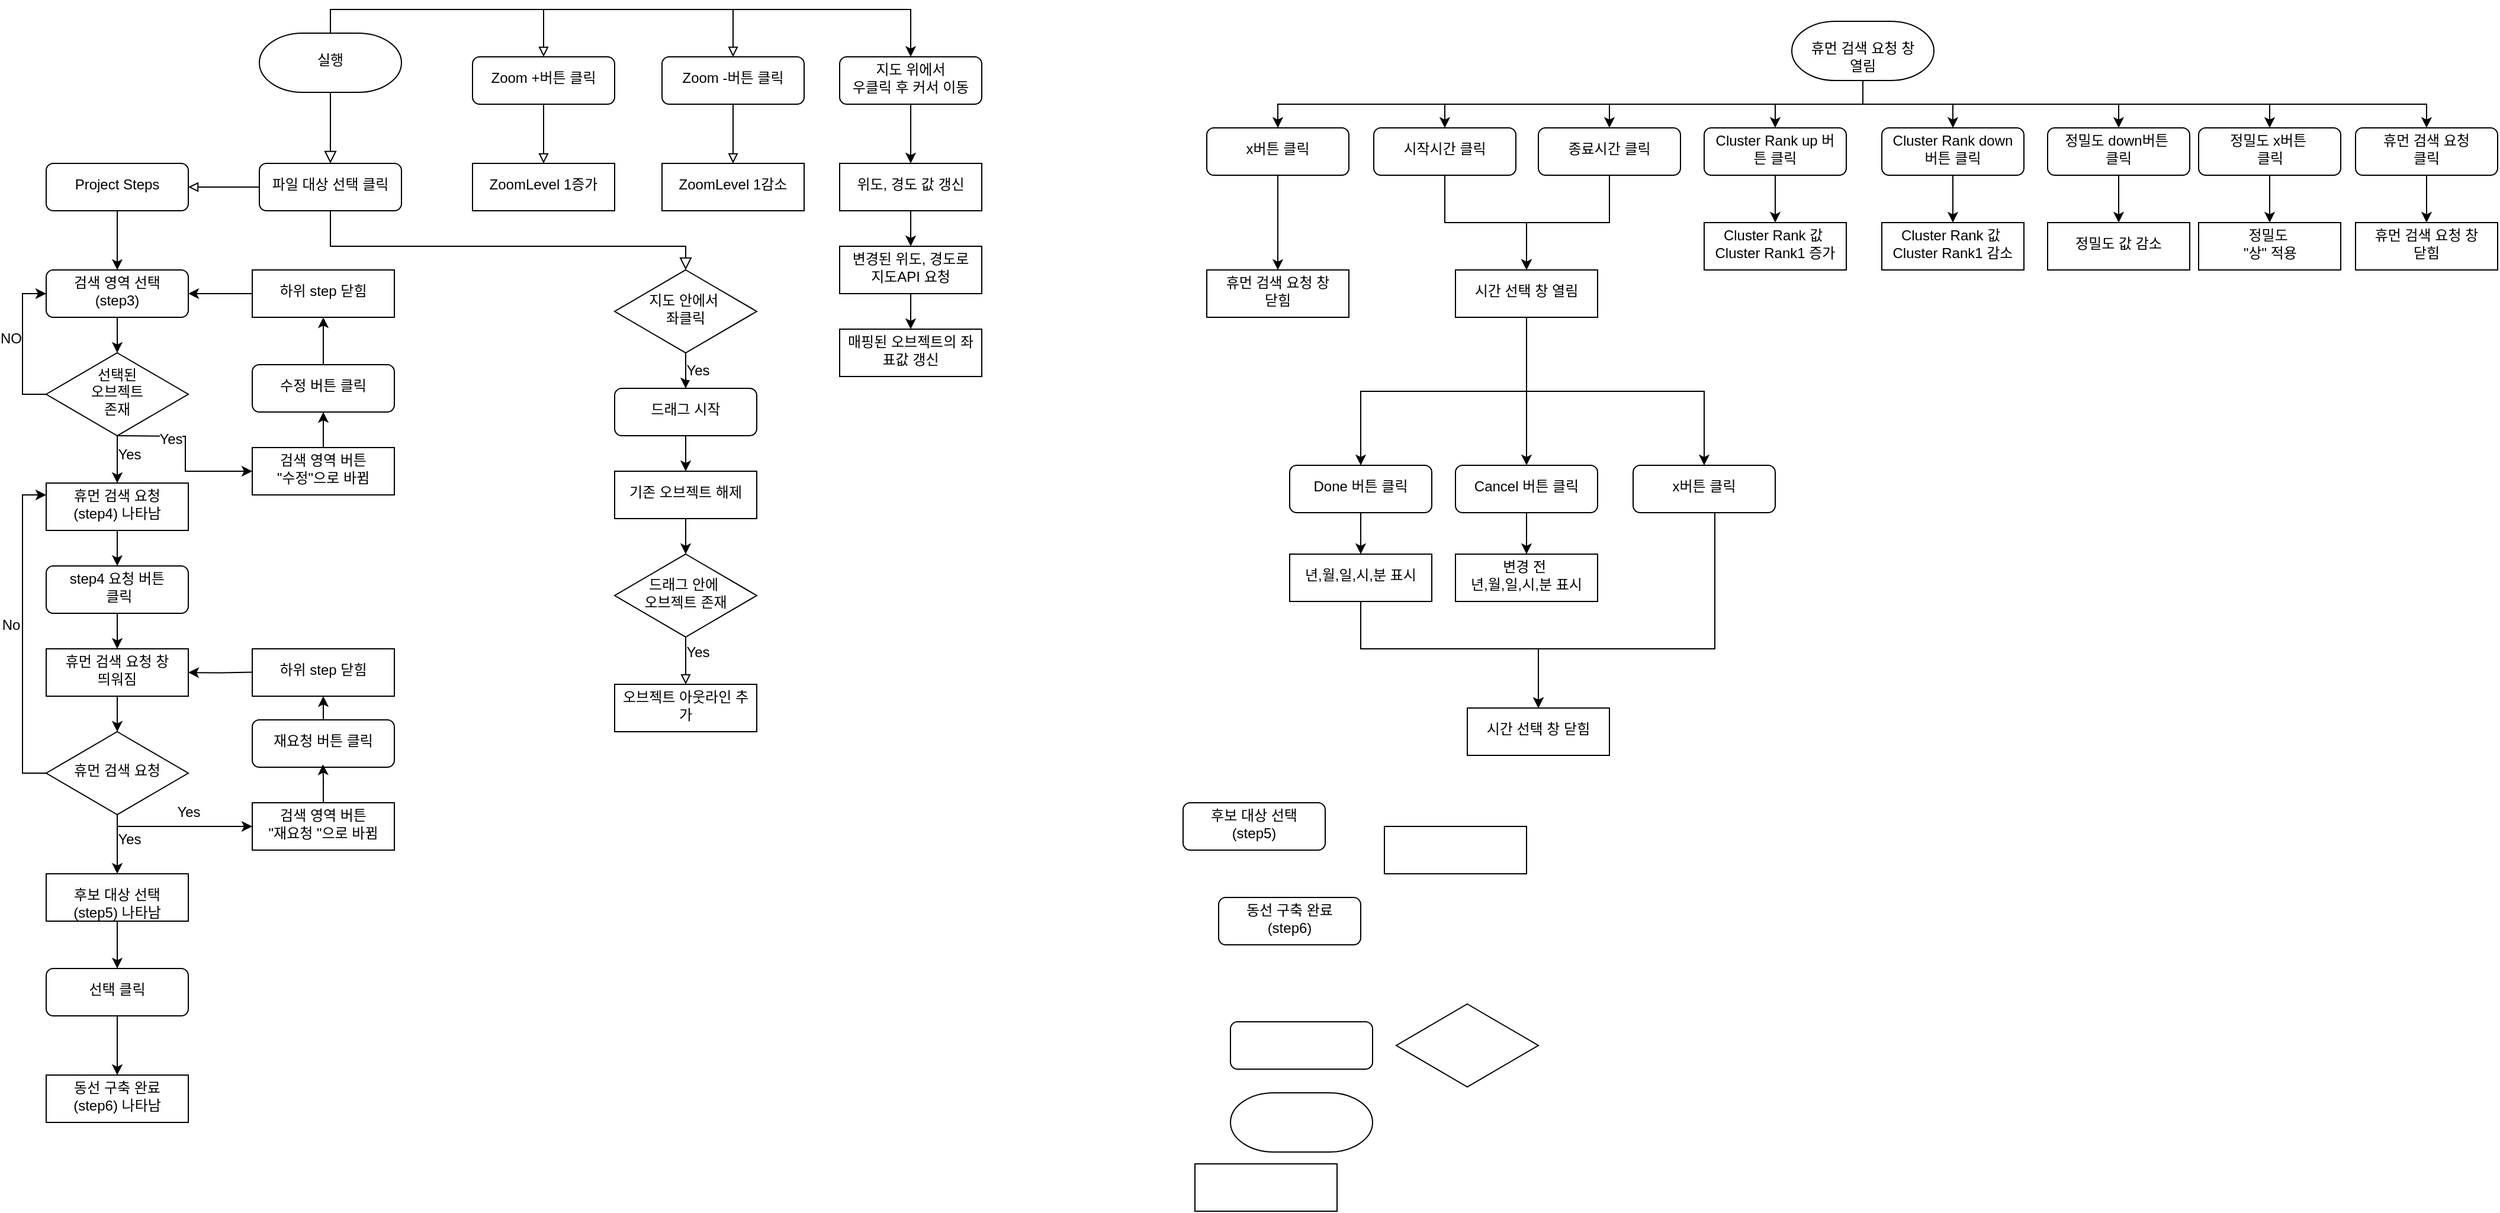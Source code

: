 <mxfile version="24.7.7">
  <diagram id="C5RBs43oDa-KdzZeNtuy" name="Page-1">
    <mxGraphModel dx="1566" dy="866" grid="1" gridSize="10" guides="1" tooltips="1" connect="1" arrows="1" fold="1" page="1" pageScale="1" pageWidth="827" pageHeight="1169" math="0" shadow="0">
      <root>
        <mxCell id="WIyWlLk6GJQsqaUBKTNV-0" />
        <mxCell id="WIyWlLk6GJQsqaUBKTNV-1" parent="WIyWlLk6GJQsqaUBKTNV-0" />
        <mxCell id="WIyWlLk6GJQsqaUBKTNV-2" value="" style="rounded=0;html=1;jettySize=auto;orthogonalLoop=1;fontSize=11;endArrow=block;endFill=0;endSize=8;strokeWidth=1;shadow=0;labelBackgroundColor=none;edgeStyle=orthogonalEdgeStyle;entryX=0.5;entryY=0;entryDx=0;entryDy=0;exitX=0.5;exitY=1;exitDx=0;exitDy=0;exitPerimeter=0;" parent="WIyWlLk6GJQsqaUBKTNV-1" source="2YxlZd93tx3mGEonH2gu-40" target="2YxlZd93tx3mGEonH2gu-3" edge="1">
          <mxGeometry relative="1" as="geometry">
            <mxPoint x="420" y="140" as="sourcePoint" />
            <mxPoint x="420" y="190" as="targetPoint" />
          </mxGeometry>
        </mxCell>
        <mxCell id="2YxlZd93tx3mGEonH2gu-38" style="edgeStyle=orthogonalEdgeStyle;rounded=0;orthogonalLoop=1;jettySize=auto;html=1;entryX=0.5;entryY=0;entryDx=0;entryDy=0;fontFamily=Helvetica;fontSize=12;fontColor=default;exitX=0.5;exitY=0;exitDx=0;exitDy=0;endArrow=block;endFill=0;exitPerimeter=0;" edge="1" parent="WIyWlLk6GJQsqaUBKTNV-1" source="2YxlZd93tx3mGEonH2gu-40" target="2YxlZd93tx3mGEonH2gu-22">
          <mxGeometry relative="1" as="geometry">
            <mxPoint x="420" y="100" as="sourcePoint" />
          </mxGeometry>
        </mxCell>
        <mxCell id="2YxlZd93tx3mGEonH2gu-39" style="edgeStyle=orthogonalEdgeStyle;rounded=0;orthogonalLoop=1;jettySize=auto;html=1;entryX=0.5;entryY=0;entryDx=0;entryDy=0;fontFamily=Helvetica;fontSize=12;fontColor=default;exitX=0.5;exitY=0;exitDx=0;exitDy=0;endArrow=block;endFill=0;exitPerimeter=0;" edge="1" parent="WIyWlLk6GJQsqaUBKTNV-1" source="2YxlZd93tx3mGEonH2gu-40" target="2YxlZd93tx3mGEonH2gu-31">
          <mxGeometry relative="1" as="geometry">
            <mxPoint x="420" y="100" as="sourcePoint" />
          </mxGeometry>
        </mxCell>
        <mxCell id="WIyWlLk6GJQsqaUBKTNV-4" value="" style="rounded=0;html=1;jettySize=auto;orthogonalLoop=1;fontSize=11;endArrow=block;endFill=0;endSize=8;strokeWidth=1;shadow=0;labelBackgroundColor=none;edgeStyle=orthogonalEdgeStyle;exitX=0.5;exitY=1;exitDx=0;exitDy=0;entryX=0.5;entryY=0;entryDx=0;entryDy=0;" parent="WIyWlLk6GJQsqaUBKTNV-1" source="2YxlZd93tx3mGEonH2gu-3" target="2YxlZd93tx3mGEonH2gu-167" edge="1">
          <mxGeometry y="20" relative="1" as="geometry">
            <mxPoint as="offset" />
            <mxPoint x="420" y="270" as="sourcePoint" />
            <mxPoint x="420" y="320" as="targetPoint" />
            <Array as="points">
              <mxPoint x="420" y="280" />
              <mxPoint x="720" y="280" />
              <mxPoint x="720" y="285" />
            </Array>
          </mxGeometry>
        </mxCell>
        <mxCell id="2YxlZd93tx3mGEonH2gu-2" value="" style="edgeStyle=orthogonalEdgeStyle;rounded=0;orthogonalLoop=1;jettySize=auto;endArrow=block;endFill=0;html=1;fontStyle=0;labelBackgroundColor=none;exitX=0;exitY=0.5;exitDx=0;exitDy=0;entryX=1;entryY=0.5;entryDx=0;entryDy=0;" edge="1" parent="WIyWlLk6GJQsqaUBKTNV-1" source="2YxlZd93tx3mGEonH2gu-3" target="2YxlZd93tx3mGEonH2gu-5">
          <mxGeometry x="-0.01" y="9" relative="1" as="geometry">
            <mxPoint x="300" y="229.85" as="targetPoint" />
            <mxPoint x="350" y="229.85" as="sourcePoint" />
            <mxPoint as="offset" />
          </mxGeometry>
        </mxCell>
        <mxCell id="2YxlZd93tx3mGEonH2gu-3" value="파일 대상 선택 클릭" style="rounded=1;whiteSpace=wrap;html=1;shadow=0;strokeColor=default;strokeWidth=1;align=center;verticalAlign=middle;spacingTop=-4;spacing=6;fontFamily=Helvetica;fontSize=12;fontColor=default;fillColor=default;" vertex="1" parent="WIyWlLk6GJQsqaUBKTNV-1">
          <mxGeometry x="360" y="210" width="120" height="40" as="geometry" />
        </mxCell>
        <mxCell id="2YxlZd93tx3mGEonH2gu-89" style="edgeStyle=orthogonalEdgeStyle;rounded=0;orthogonalLoop=1;jettySize=auto;html=1;entryX=0.5;entryY=0;entryDx=0;entryDy=0;fontFamily=Helvetica;fontSize=12;fontColor=default;" edge="1" parent="WIyWlLk6GJQsqaUBKTNV-1" source="2YxlZd93tx3mGEonH2gu-5" target="2YxlZd93tx3mGEonH2gu-11">
          <mxGeometry relative="1" as="geometry" />
        </mxCell>
        <mxCell id="2YxlZd93tx3mGEonH2gu-5" value="Project Steps" style="rounded=1;whiteSpace=wrap;html=1;shadow=0;strokeColor=default;strokeWidth=1;align=center;verticalAlign=middle;spacingTop=-4;spacing=6;fontFamily=Helvetica;fontSize=12;fontColor=default;fillColor=default;" vertex="1" parent="WIyWlLk6GJQsqaUBKTNV-1">
          <mxGeometry x="180" y="210" width="120" height="40" as="geometry" />
        </mxCell>
        <mxCell id="2YxlZd93tx3mGEonH2gu-8" style="edgeStyle=orthogonalEdgeStyle;rounded=0;orthogonalLoop=1;jettySize=auto;html=1;fontFamily=Helvetica;fontSize=12;fontColor=default;endArrow=block;endFill=0;labelBackgroundColor=none;entryX=0.5;entryY=0;entryDx=0;entryDy=0;" edge="1" parent="WIyWlLk6GJQsqaUBKTNV-1" source="2YxlZd93tx3mGEonH2gu-7" target="2YxlZd93tx3mGEonH2gu-90">
          <mxGeometry relative="1" as="geometry">
            <mxPoint x="600.0" y="450" as="targetPoint" />
          </mxGeometry>
        </mxCell>
        <mxCell id="2YxlZd93tx3mGEonH2gu-9" value="Yes" style="edgeLabel;html=1;align=center;verticalAlign=middle;resizable=0;points=[];shadow=0;strokeColor=default;strokeWidth=1;spacingTop=-4;spacing=6;fontFamily=Helvetica;fontSize=12;fontColor=default;fillColor=default;" vertex="1" connectable="0" parent="2YxlZd93tx3mGEonH2gu-8">
          <mxGeometry x="-0.246" y="-2" relative="1" as="geometry">
            <mxPoint x="12" as="offset" />
          </mxGeometry>
        </mxCell>
        <mxCell id="2YxlZd93tx3mGEonH2gu-7" value="드래그 안에&amp;nbsp;&lt;div&gt;오브젝트 존재&lt;/div&gt;" style="rhombus;whiteSpace=wrap;html=1;shadow=0;strokeColor=default;strokeWidth=1;align=center;verticalAlign=middle;spacingTop=-4;spacing=6;fontFamily=Helvetica;fontSize=12;fontColor=default;fillColor=default;" vertex="1" parent="WIyWlLk6GJQsqaUBKTNV-1">
          <mxGeometry x="660" y="540" width="120" height="70" as="geometry" />
        </mxCell>
        <mxCell id="2YxlZd93tx3mGEonH2gu-85" style="edgeStyle=orthogonalEdgeStyle;rounded=0;orthogonalLoop=1;jettySize=auto;html=1;entryX=0.5;entryY=0;entryDx=0;entryDy=0;fontFamily=Helvetica;fontSize=12;fontColor=default;" edge="1" parent="WIyWlLk6GJQsqaUBKTNV-1" source="2YxlZd93tx3mGEonH2gu-11" target="2YxlZd93tx3mGEonH2gu-83">
          <mxGeometry relative="1" as="geometry" />
        </mxCell>
        <mxCell id="2YxlZd93tx3mGEonH2gu-11" value="검색 영역 선택(step3)" style="rounded=1;whiteSpace=wrap;html=1;shadow=0;strokeColor=default;strokeWidth=1;align=center;verticalAlign=middle;spacingTop=-4;spacing=6;fontFamily=Helvetica;fontSize=12;fontColor=default;fillColor=default;" vertex="1" parent="WIyWlLk6GJQsqaUBKTNV-1">
          <mxGeometry x="180" y="300" width="120" height="40" as="geometry" />
        </mxCell>
        <mxCell id="2YxlZd93tx3mGEonH2gu-122" style="edgeStyle=orthogonalEdgeStyle;rounded=0;orthogonalLoop=1;jettySize=auto;html=1;fontFamily=Helvetica;fontSize=12;fontColor=default;" edge="1" parent="WIyWlLk6GJQsqaUBKTNV-1" source="2YxlZd93tx3mGEonH2gu-13" target="2YxlZd93tx3mGEonH2gu-121">
          <mxGeometry relative="1" as="geometry" />
        </mxCell>
        <mxCell id="2YxlZd93tx3mGEonH2gu-13" value="step4 요청 버튼&lt;div&gt;&amp;nbsp;클릭&lt;/div&gt;" style="rounded=1;whiteSpace=wrap;html=1;shadow=0;strokeColor=default;strokeWidth=1;align=center;verticalAlign=middle;spacingTop=-4;spacing=6;fontFamily=Helvetica;fontSize=12;fontColor=default;fillColor=default;" vertex="1" parent="WIyWlLk6GJQsqaUBKTNV-1">
          <mxGeometry x="180" y="550" width="120" height="40" as="geometry" />
        </mxCell>
        <mxCell id="2YxlZd93tx3mGEonH2gu-14" value="후보 대상 선택&lt;br&gt;(step5)" style="rounded=1;whiteSpace=wrap;html=1;shadow=0;strokeColor=default;strokeWidth=1;align=center;verticalAlign=middle;spacingTop=-4;spacing=6;fontFamily=Helvetica;fontSize=12;fontColor=default;fillColor=default;" vertex="1" parent="WIyWlLk6GJQsqaUBKTNV-1">
          <mxGeometry x="1140" y="750" width="120" height="40" as="geometry" />
        </mxCell>
        <mxCell id="2YxlZd93tx3mGEonH2gu-15" value="동선 구축 완료&lt;div&gt;(step6)&lt;/div&gt;" style="rounded=1;whiteSpace=wrap;html=1;shadow=0;strokeColor=default;strokeWidth=1;align=center;verticalAlign=middle;spacingTop=-4;spacing=6;fontFamily=Helvetica;fontSize=12;fontColor=default;fillColor=default;" vertex="1" parent="WIyWlLk6GJQsqaUBKTNV-1">
          <mxGeometry x="1170" y="830" width="120" height="40" as="geometry" />
        </mxCell>
        <mxCell id="2YxlZd93tx3mGEonH2gu-17" value="" style="rounded=1;whiteSpace=wrap;html=1;shadow=0;strokeColor=default;strokeWidth=1;align=center;verticalAlign=middle;spacingTop=-4;spacing=6;fontFamily=Helvetica;fontSize=12;fontColor=default;fillColor=default;" vertex="1" parent="WIyWlLk6GJQsqaUBKTNV-1">
          <mxGeometry x="1180" y="935" width="120" height="40" as="geometry" />
        </mxCell>
        <mxCell id="2YxlZd93tx3mGEonH2gu-18" value="" style="rhombus;whiteSpace=wrap;html=1;shadow=0;strokeColor=default;strokeWidth=1;align=center;verticalAlign=middle;spacingTop=-4;spacing=6;fontFamily=Helvetica;fontSize=12;fontColor=default;fillColor=default;" vertex="1" parent="WIyWlLk6GJQsqaUBKTNV-1">
          <mxGeometry x="1320" y="920" width="120" height="70" as="geometry" />
        </mxCell>
        <mxCell id="2YxlZd93tx3mGEonH2gu-33" style="edgeStyle=orthogonalEdgeStyle;rounded=0;orthogonalLoop=1;jettySize=auto;html=1;fontFamily=Helvetica;fontSize=12;fontColor=default;labelBackgroundColor=none;endArrow=block;endFill=0;" edge="1" parent="WIyWlLk6GJQsqaUBKTNV-1" source="2YxlZd93tx3mGEonH2gu-22" target="2YxlZd93tx3mGEonH2gu-30">
          <mxGeometry relative="1" as="geometry" />
        </mxCell>
        <mxCell id="2YxlZd93tx3mGEonH2gu-22" value="Zoom +버튼 클릭" style="rounded=1;whiteSpace=wrap;html=1;shadow=0;strokeColor=default;strokeWidth=1;align=center;verticalAlign=middle;spacingTop=-4;spacing=6;fontFamily=Helvetica;fontSize=12;fontColor=default;fillColor=default;" vertex="1" parent="WIyWlLk6GJQsqaUBKTNV-1">
          <mxGeometry x="540" y="120" width="120" height="40" as="geometry" />
        </mxCell>
        <mxCell id="2YxlZd93tx3mGEonH2gu-30" value="ZoomLevel 1증가" style="rounded=0;whiteSpace=wrap;html=1;shadow=0;strokeColor=default;strokeWidth=1;align=center;verticalAlign=middle;spacingTop=-4;spacing=6;fontFamily=Helvetica;fontSize=12;fontColor=default;fillColor=default;" vertex="1" parent="WIyWlLk6GJQsqaUBKTNV-1">
          <mxGeometry x="540" y="210" width="120" height="40" as="geometry" />
        </mxCell>
        <mxCell id="2YxlZd93tx3mGEonH2gu-34" style="edgeStyle=orthogonalEdgeStyle;rounded=0;orthogonalLoop=1;jettySize=auto;html=1;entryX=0.5;entryY=0;entryDx=0;entryDy=0;fontFamily=Helvetica;fontSize=12;fontColor=default;labelBackgroundColor=none;endArrow=block;endFill=0;" edge="1" parent="WIyWlLk6GJQsqaUBKTNV-1" source="2YxlZd93tx3mGEonH2gu-31" target="2YxlZd93tx3mGEonH2gu-32">
          <mxGeometry relative="1" as="geometry" />
        </mxCell>
        <mxCell id="2YxlZd93tx3mGEonH2gu-31" value="Zoom -버튼 클릭" style="rounded=1;whiteSpace=wrap;html=1;shadow=0;strokeColor=default;strokeWidth=1;align=center;verticalAlign=middle;spacingTop=-4;spacing=6;fontFamily=Helvetica;fontSize=12;fontColor=default;fillColor=default;" vertex="1" parent="WIyWlLk6GJQsqaUBKTNV-1">
          <mxGeometry x="700" y="120" width="120" height="40" as="geometry" />
        </mxCell>
        <mxCell id="2YxlZd93tx3mGEonH2gu-32" value="ZoomLevel 1감소" style="rounded=0;whiteSpace=wrap;html=1;shadow=0;strokeColor=default;strokeWidth=1;align=center;verticalAlign=middle;spacingTop=-4;spacing=6;fontFamily=Helvetica;fontSize=12;fontColor=default;fillColor=default;" vertex="1" parent="WIyWlLk6GJQsqaUBKTNV-1">
          <mxGeometry x="700" y="210" width="120" height="40" as="geometry" />
        </mxCell>
        <mxCell id="2YxlZd93tx3mGEonH2gu-166" style="edgeStyle=orthogonalEdgeStyle;rounded=0;orthogonalLoop=1;jettySize=auto;html=1;entryX=0.5;entryY=0;entryDx=0;entryDy=0;fontFamily=Helvetica;fontSize=12;fontColor=default;exitX=0.5;exitY=0;exitDx=0;exitDy=0;exitPerimeter=0;" edge="1" parent="WIyWlLk6GJQsqaUBKTNV-1" source="2YxlZd93tx3mGEonH2gu-40" target="2YxlZd93tx3mGEonH2gu-158">
          <mxGeometry relative="1" as="geometry">
            <mxPoint x="420" y="100" as="sourcePoint" />
          </mxGeometry>
        </mxCell>
        <mxCell id="2YxlZd93tx3mGEonH2gu-40" value="실행" style="strokeWidth=1;html=1;shape=mxgraph.flowchart.terminator;whiteSpace=wrap;shadow=0;strokeColor=default;align=center;verticalAlign=middle;spacingTop=-4;spacing=6;fontFamily=Helvetica;fontSize=12;fontColor=default;fillColor=default;" vertex="1" parent="WIyWlLk6GJQsqaUBKTNV-1">
          <mxGeometry x="360" y="100" width="120" height="50" as="geometry" />
        </mxCell>
        <mxCell id="2YxlZd93tx3mGEonH2gu-42" value="" style="strokeWidth=1;html=1;shape=mxgraph.flowchart.terminator;whiteSpace=wrap;shadow=0;strokeColor=default;align=center;verticalAlign=middle;spacingTop=-4;spacing=6;fontFamily=Helvetica;fontSize=12;fontColor=default;fillColor=default;" vertex="1" parent="WIyWlLk6GJQsqaUBKTNV-1">
          <mxGeometry x="1180" y="995" width="120" height="50" as="geometry" />
        </mxCell>
        <mxCell id="2YxlZd93tx3mGEonH2gu-49" style="edgeStyle=orthogonalEdgeStyle;rounded=0;orthogonalLoop=1;jettySize=auto;html=1;fontFamily=Helvetica;fontSize=12;fontColor=default;exitX=0.5;exitY=1;exitDx=0;exitDy=0;exitPerimeter=0;" edge="1" parent="WIyWlLk6GJQsqaUBKTNV-1" source="2YxlZd93tx3mGEonH2gu-43" target="2YxlZd93tx3mGEonH2gu-46">
          <mxGeometry relative="1" as="geometry" />
        </mxCell>
        <mxCell id="2YxlZd93tx3mGEonH2gu-60" style="edgeStyle=orthogonalEdgeStyle;rounded=0;orthogonalLoop=1;jettySize=auto;html=1;entryX=0.5;entryY=0;entryDx=0;entryDy=0;fontFamily=Helvetica;fontSize=12;fontColor=default;exitX=0.5;exitY=1;exitDx=0;exitDy=0;exitPerimeter=0;" edge="1" parent="WIyWlLk6GJQsqaUBKTNV-1" source="2YxlZd93tx3mGEonH2gu-43" target="2YxlZd93tx3mGEonH2gu-50">
          <mxGeometry relative="1" as="geometry" />
        </mxCell>
        <mxCell id="2YxlZd93tx3mGEonH2gu-61" style="edgeStyle=orthogonalEdgeStyle;rounded=0;orthogonalLoop=1;jettySize=auto;html=1;fontFamily=Helvetica;fontSize=12;fontColor=default;exitX=0.5;exitY=1;exitDx=0;exitDy=0;exitPerimeter=0;entryX=0.5;entryY=0;entryDx=0;entryDy=0;" edge="1" parent="WIyWlLk6GJQsqaUBKTNV-1" source="2YxlZd93tx3mGEonH2gu-43" target="2YxlZd93tx3mGEonH2gu-100">
          <mxGeometry relative="1" as="geometry">
            <mxPoint x="1730" y="180" as="targetPoint" />
          </mxGeometry>
        </mxCell>
        <mxCell id="2YxlZd93tx3mGEonH2gu-62" style="edgeStyle=orthogonalEdgeStyle;rounded=0;orthogonalLoop=1;jettySize=auto;html=1;fontFamily=Helvetica;fontSize=12;fontColor=default;exitX=0.5;exitY=1;exitDx=0;exitDy=0;exitPerimeter=0;entryX=0.5;entryY=0;entryDx=0;entryDy=0;" edge="1" parent="WIyWlLk6GJQsqaUBKTNV-1" source="2YxlZd93tx3mGEonH2gu-43" target="2YxlZd93tx3mGEonH2gu-99">
          <mxGeometry relative="1" as="geometry">
            <mxPoint x="1930" y="210" as="targetPoint" />
          </mxGeometry>
        </mxCell>
        <mxCell id="2YxlZd93tx3mGEonH2gu-95" style="edgeStyle=orthogonalEdgeStyle;rounded=0;orthogonalLoop=1;jettySize=auto;html=1;entryX=0.5;entryY=0;entryDx=0;entryDy=0;fontFamily=Helvetica;fontSize=12;fontColor=default;exitX=0.5;exitY=1;exitDx=0;exitDy=0;exitPerimeter=0;" edge="1" parent="WIyWlLk6GJQsqaUBKTNV-1" source="2YxlZd93tx3mGEonH2gu-43" target="2YxlZd93tx3mGEonH2gu-91">
          <mxGeometry relative="1" as="geometry" />
        </mxCell>
        <mxCell id="2YxlZd93tx3mGEonH2gu-97" style="edgeStyle=orthogonalEdgeStyle;rounded=0;orthogonalLoop=1;jettySize=auto;html=1;entryX=0.5;entryY=0;entryDx=0;entryDy=0;fontFamily=Helvetica;fontSize=12;fontColor=default;exitX=0.5;exitY=1;exitDx=0;exitDy=0;exitPerimeter=0;" edge="1" parent="WIyWlLk6GJQsqaUBKTNV-1" source="2YxlZd93tx3mGEonH2gu-43" target="2YxlZd93tx3mGEonH2gu-96">
          <mxGeometry relative="1" as="geometry" />
        </mxCell>
        <mxCell id="2YxlZd93tx3mGEonH2gu-111" style="edgeStyle=orthogonalEdgeStyle;rounded=0;orthogonalLoop=1;jettySize=auto;html=1;fontFamily=Helvetica;fontSize=12;fontColor=default;exitX=0.5;exitY=1;exitDx=0;exitDy=0;exitPerimeter=0;" edge="1" parent="WIyWlLk6GJQsqaUBKTNV-1" source="2YxlZd93tx3mGEonH2gu-43" target="2YxlZd93tx3mGEonH2gu-107">
          <mxGeometry relative="1" as="geometry" />
        </mxCell>
        <mxCell id="2YxlZd93tx3mGEonH2gu-112" style="edgeStyle=orthogonalEdgeStyle;rounded=0;orthogonalLoop=1;jettySize=auto;html=1;fontFamily=Helvetica;fontSize=12;fontColor=default;exitX=0.5;exitY=1;exitDx=0;exitDy=0;exitPerimeter=0;" edge="1" parent="WIyWlLk6GJQsqaUBKTNV-1" source="2YxlZd93tx3mGEonH2gu-43" target="2YxlZd93tx3mGEonH2gu-109">
          <mxGeometry relative="1" as="geometry" />
        </mxCell>
        <mxCell id="2YxlZd93tx3mGEonH2gu-43" value="&lt;br&gt;&lt;span style=&quot;color: rgb(0, 0, 0); font-family: Helvetica; font-size: 12px; font-style: normal; font-variant-ligatures: normal; font-variant-caps: normal; font-weight: 400; letter-spacing: normal; orphans: 2; text-align: center; text-indent: 0px; text-transform: none; widows: 2; word-spacing: 0px; -webkit-text-stroke-width: 0px; white-space: normal; background-color: rgb(251, 251, 251); text-decoration-thickness: initial; text-decoration-style: initial; text-decoration-color: initial; display: inline !important; float: none;&quot;&gt;휴먼 검색 요청 창&lt;/span&gt;&lt;br&gt;열림" style="strokeWidth=1;html=1;shape=mxgraph.flowchart.terminator;whiteSpace=wrap;shadow=0;strokeColor=default;align=center;verticalAlign=middle;spacingTop=-4;spacing=6;fontFamily=Helvetica;fontSize=12;fontColor=default;fillColor=default;" vertex="1" parent="WIyWlLk6GJQsqaUBKTNV-1">
          <mxGeometry x="1654" y="90" width="120" height="50" as="geometry" />
        </mxCell>
        <mxCell id="2YxlZd93tx3mGEonH2gu-46" value="시작시간 클릭" style="rounded=1;whiteSpace=wrap;html=1;shadow=0;strokeColor=default;strokeWidth=1;align=center;verticalAlign=middle;spacingTop=-4;spacing=6;fontFamily=Helvetica;fontSize=12;fontColor=default;fillColor=default;" vertex="1" parent="WIyWlLk6GJQsqaUBKTNV-1">
          <mxGeometry x="1301" y="180" width="120" height="40" as="geometry" />
        </mxCell>
        <mxCell id="2YxlZd93tx3mGEonH2gu-50" value="종료시간 클릭" style="rounded=1;whiteSpace=wrap;html=1;shadow=0;strokeColor=default;strokeWidth=1;align=center;verticalAlign=middle;spacingTop=-4;spacing=6;fontFamily=Helvetica;fontSize=12;fontColor=default;fillColor=default;" vertex="1" parent="WIyWlLk6GJQsqaUBKTNV-1">
          <mxGeometry x="1440" y="180" width="120" height="40" as="geometry" />
        </mxCell>
        <mxCell id="2YxlZd93tx3mGEonH2gu-53" value="" style="rounded=0;whiteSpace=wrap;html=1;shadow=0;strokeColor=default;strokeWidth=1;align=center;verticalAlign=middle;spacingTop=-4;spacing=6;fontFamily=Helvetica;fontSize=12;fontColor=default;fillColor=default;" vertex="1" parent="WIyWlLk6GJQsqaUBKTNV-1">
          <mxGeometry x="1150" y="1055" width="120" height="40" as="geometry" />
        </mxCell>
        <mxCell id="2YxlZd93tx3mGEonH2gu-134" style="edgeStyle=orthogonalEdgeStyle;rounded=0;orthogonalLoop=1;jettySize=auto;html=1;entryX=0.5;entryY=0;entryDx=0;entryDy=0;fontFamily=Helvetica;fontSize=12;fontColor=default;" edge="1" parent="WIyWlLk6GJQsqaUBKTNV-1" source="2YxlZd93tx3mGEonH2gu-54" target="2YxlZd93tx3mGEonH2gu-133">
          <mxGeometry relative="1" as="geometry" />
        </mxCell>
        <mxCell id="2YxlZd93tx3mGEonH2gu-54" value="&lt;br&gt;&lt;span style=&quot;color: rgb(0, 0, 0); font-family: Helvetica; font-size: 12px; font-style: normal; font-variant-ligatures: normal; font-variant-caps: normal; font-weight: 400; letter-spacing: normal; orphans: 2; text-align: center; text-indent: 0px; text-transform: none; widows: 2; word-spacing: 0px; -webkit-text-stroke-width: 0px; white-space: normal; background-color: rgb(251, 251, 251); text-decoration-thickness: initial; text-decoration-style: initial; text-decoration-color: initial; display: inline !important; float: none;&quot;&gt;후보 대상 선택&lt;/span&gt;&lt;br style=&quot;forced-color-adjust: none; color: rgb(0, 0, 0); font-family: Helvetica; font-size: 12px; font-style: normal; font-variant-ligatures: normal; font-variant-caps: normal; font-weight: 400; letter-spacing: normal; orphans: 2; text-align: center; text-indent: 0px; text-transform: none; widows: 2; word-spacing: 0px; -webkit-text-stroke-width: 0px; white-space: normal; background-color: rgb(251, 251, 251); text-decoration-thickness: initial; text-decoration-style: initial; text-decoration-color: initial;&quot;&gt;(step5) 나타남" style="rounded=0;whiteSpace=wrap;html=1;shadow=0;strokeColor=default;strokeWidth=1;align=center;verticalAlign=middle;spacingTop=-4;spacing=6;fontFamily=Helvetica;fontSize=12;fontColor=default;fillColor=default;" vertex="1" parent="WIyWlLk6GJQsqaUBKTNV-1">
          <mxGeometry x="180" y="810" width="120" height="40" as="geometry" />
        </mxCell>
        <mxCell id="2YxlZd93tx3mGEonH2gu-64" style="edgeStyle=orthogonalEdgeStyle;rounded=0;orthogonalLoop=1;jettySize=auto;html=1;entryX=0.5;entryY=0;entryDx=0;entryDy=0;fontFamily=Helvetica;fontSize=12;fontColor=default;exitX=0.5;exitY=1;exitDx=0;exitDy=0;" edge="1" parent="WIyWlLk6GJQsqaUBKTNV-1" source="2YxlZd93tx3mGEonH2gu-70" target="2YxlZd93tx3mGEonH2gu-66">
          <mxGeometry relative="1" as="geometry">
            <mxPoint x="1440.03" y="350" as="sourcePoint" />
            <mxPoint x="1440" y="390" as="targetPoint" />
          </mxGeometry>
        </mxCell>
        <mxCell id="2YxlZd93tx3mGEonH2gu-58" style="edgeStyle=orthogonalEdgeStyle;rounded=0;orthogonalLoop=1;jettySize=auto;html=1;entryX=0.5;entryY=0;entryDx=0;entryDy=0;fontFamily=Helvetica;fontSize=12;fontColor=default;" edge="1" parent="WIyWlLk6GJQsqaUBKTNV-1" source="2YxlZd93tx3mGEonH2gu-46" target="2YxlZd93tx3mGEonH2gu-70">
          <mxGeometry relative="1" as="geometry">
            <mxPoint x="1440" y="300" as="targetPoint" />
          </mxGeometry>
        </mxCell>
        <mxCell id="2YxlZd93tx3mGEonH2gu-59" style="edgeStyle=orthogonalEdgeStyle;rounded=0;orthogonalLoop=1;jettySize=auto;html=1;entryX=0.5;entryY=0;entryDx=0;entryDy=0;fontFamily=Helvetica;fontSize=12;fontColor=default;" edge="1" parent="WIyWlLk6GJQsqaUBKTNV-1" source="2YxlZd93tx3mGEonH2gu-50" target="2YxlZd93tx3mGEonH2gu-70">
          <mxGeometry relative="1" as="geometry">
            <mxPoint x="1440" y="300" as="targetPoint" />
          </mxGeometry>
        </mxCell>
        <mxCell id="2YxlZd93tx3mGEonH2gu-82" style="edgeStyle=orthogonalEdgeStyle;rounded=0;orthogonalLoop=1;jettySize=auto;html=1;entryX=0.5;entryY=0;entryDx=0;entryDy=0;fontFamily=Helvetica;fontSize=12;fontColor=default;exitX=0.575;exitY=0.975;exitDx=0;exitDy=0;exitPerimeter=0;" edge="1" parent="WIyWlLk6GJQsqaUBKTNV-1" source="2YxlZd93tx3mGEonH2gu-66" target="2YxlZd93tx3mGEonH2gu-72">
          <mxGeometry relative="1" as="geometry">
            <Array as="points">
              <mxPoint x="1589" y="620" />
              <mxPoint x="1440" y="620" />
            </Array>
          </mxGeometry>
        </mxCell>
        <mxCell id="2YxlZd93tx3mGEonH2gu-66" value="x버튼 클릭" style="rounded=1;whiteSpace=wrap;html=1;shadow=0;strokeColor=default;strokeWidth=1;align=center;verticalAlign=middle;spacingTop=-4;spacing=6;fontFamily=Helvetica;fontSize=12;fontColor=default;fillColor=default;" vertex="1" parent="WIyWlLk6GJQsqaUBKTNV-1">
          <mxGeometry x="1520" y="465" width="120" height="40" as="geometry" />
        </mxCell>
        <mxCell id="2YxlZd93tx3mGEonH2gu-68" value="휴먼 검색 요청 창&lt;div&gt;닫힘&lt;/div&gt;" style="rounded=0;whiteSpace=wrap;html=1;shadow=0;strokeColor=default;strokeWidth=1;align=center;verticalAlign=middle;spacingTop=-4;spacing=6;fontFamily=Helvetica;fontSize=12;fontColor=default;fillColor=default;" vertex="1" parent="WIyWlLk6GJQsqaUBKTNV-1">
          <mxGeometry x="1160" y="300" width="120" height="40" as="geometry" />
        </mxCell>
        <mxCell id="2YxlZd93tx3mGEonH2gu-77" style="edgeStyle=orthogonalEdgeStyle;rounded=0;orthogonalLoop=1;jettySize=auto;html=1;fontFamily=Helvetica;fontSize=12;fontColor=default;exitX=0.5;exitY=1;exitDx=0;exitDy=0;" edge="1" parent="WIyWlLk6GJQsqaUBKTNV-1" source="2YxlZd93tx3mGEonH2gu-70" target="2YxlZd93tx3mGEonH2gu-74">
          <mxGeometry relative="1" as="geometry" />
        </mxCell>
        <mxCell id="2YxlZd93tx3mGEonH2gu-79" style="edgeStyle=orthogonalEdgeStyle;rounded=0;orthogonalLoop=1;jettySize=auto;html=1;fontFamily=Helvetica;fontSize=12;fontColor=default;" edge="1" parent="WIyWlLk6GJQsqaUBKTNV-1" source="2YxlZd93tx3mGEonH2gu-70" target="2YxlZd93tx3mGEonH2gu-75">
          <mxGeometry relative="1" as="geometry" />
        </mxCell>
        <mxCell id="2YxlZd93tx3mGEonH2gu-70" value="시간 선택 창 열림" style="rounded=0;whiteSpace=wrap;html=1;shadow=0;strokeColor=default;strokeWidth=1;align=center;verticalAlign=middle;spacingTop=-4;spacing=6;fontFamily=Helvetica;fontSize=12;fontColor=default;fillColor=default;" vertex="1" parent="WIyWlLk6GJQsqaUBKTNV-1">
          <mxGeometry x="1370" y="300" width="120" height="40" as="geometry" />
        </mxCell>
        <mxCell id="2YxlZd93tx3mGEonH2gu-73" style="edgeStyle=orthogonalEdgeStyle;rounded=0;orthogonalLoop=1;jettySize=auto;html=1;entryX=0.5;entryY=0;entryDx=0;entryDy=0;fontFamily=Helvetica;fontSize=12;fontColor=default;exitX=0.5;exitY=1;exitDx=0;exitDy=0;" edge="1" parent="WIyWlLk6GJQsqaUBKTNV-1" source="2YxlZd93tx3mGEonH2gu-71" target="2YxlZd93tx3mGEonH2gu-72">
          <mxGeometry relative="1" as="geometry">
            <Array as="points">
              <mxPoint x="1290" y="620" />
              <mxPoint x="1440" y="620" />
            </Array>
          </mxGeometry>
        </mxCell>
        <mxCell id="2YxlZd93tx3mGEonH2gu-71" value="년,월,일,시,분 표시" style="rounded=0;whiteSpace=wrap;html=1;shadow=0;strokeColor=default;strokeWidth=1;align=center;verticalAlign=middle;spacingTop=-4;spacing=6;fontFamily=Helvetica;fontSize=12;fontColor=default;fillColor=default;" vertex="1" parent="WIyWlLk6GJQsqaUBKTNV-1">
          <mxGeometry x="1230" y="540" width="120" height="40" as="geometry" />
        </mxCell>
        <mxCell id="2YxlZd93tx3mGEonH2gu-72" value="시간 선택 창 닫힘" style="rounded=0;whiteSpace=wrap;html=1;shadow=0;strokeColor=default;strokeWidth=1;align=center;verticalAlign=middle;spacingTop=-4;spacing=6;fontFamily=Helvetica;fontSize=12;fontColor=default;fillColor=default;" vertex="1" parent="WIyWlLk6GJQsqaUBKTNV-1">
          <mxGeometry x="1380" y="670" width="120" height="40" as="geometry" />
        </mxCell>
        <mxCell id="2YxlZd93tx3mGEonH2gu-78" style="edgeStyle=orthogonalEdgeStyle;rounded=0;orthogonalLoop=1;jettySize=auto;html=1;entryX=0.5;entryY=0;entryDx=0;entryDy=0;fontFamily=Helvetica;fontSize=12;fontColor=default;" edge="1" parent="WIyWlLk6GJQsqaUBKTNV-1" source="2YxlZd93tx3mGEonH2gu-74" target="2YxlZd93tx3mGEonH2gu-71">
          <mxGeometry relative="1" as="geometry" />
        </mxCell>
        <mxCell id="2YxlZd93tx3mGEonH2gu-74" value="Done 버튼 클릭&lt;span style=&quot;color: rgba(0, 0, 0, 0); font-family: monospace; font-size: 0px; text-align: start; text-wrap: nowrap;&quot;&gt;%3CmxGraphModel%3E%3Croot%3E%3CmxCell%20id%3D%220%22%2F%3E%3CmxCell%20id%3D%221%22%20parent%3D%220%22%2F%3E%3CmxCell%20id%3D%222%22%20value%3D%22x%EB%B2%84%ED%8A%BC%20%ED%81%B4%EB%A6%AD%22%20style%3D%22rounded%3D1%3BwhiteSpace%3Dwrap%3Bhtml%3D1%3Bshadow%3D0%3BstrokeColor%3Ddefault%3BstrokeWidth%3D1%3Balign%3Dcenter%3BverticalAlign%3Dmiddle%3BspacingTop%3D-4%3Bspacing%3D6%3BfontFamily%3DHelvetica%3BfontSize%3D12%3BfontColor%3Ddefault%3BfillColor%3Ddefault%3B%22%20vertex%3D%221%22%20parent%3D%221%22%3E%3CmxGeometry%20x%3D%221480%22%20y%3D%22380%22%20width%3D%22120%22%20height%3D%2240%22%20as%3D%22geometry%22%2F%3E%3C%2FmxCell%3E%3C%2Froot%3E%3C%2FmxGraphModel%3E&lt;/span&gt;" style="rounded=1;whiteSpace=wrap;html=1;shadow=0;strokeColor=default;strokeWidth=1;align=center;verticalAlign=middle;spacingTop=-4;spacing=6;fontFamily=Helvetica;fontSize=12;fontColor=default;fillColor=default;" vertex="1" parent="WIyWlLk6GJQsqaUBKTNV-1">
          <mxGeometry x="1230" y="465" width="120" height="40" as="geometry" />
        </mxCell>
        <mxCell id="2YxlZd93tx3mGEonH2gu-80" style="edgeStyle=orthogonalEdgeStyle;rounded=0;orthogonalLoop=1;jettySize=auto;html=1;entryX=0.5;entryY=0;entryDx=0;entryDy=0;fontFamily=Helvetica;fontSize=12;fontColor=default;" edge="1" parent="WIyWlLk6GJQsqaUBKTNV-1" source="2YxlZd93tx3mGEonH2gu-75" target="2YxlZd93tx3mGEonH2gu-76">
          <mxGeometry relative="1" as="geometry" />
        </mxCell>
        <mxCell id="2YxlZd93tx3mGEonH2gu-75" value="Cancel 버튼 클릭&lt;span style=&quot;color: rgba(0, 0, 0, 0); font-family: monospace; font-size: 0px; text-align: start; text-wrap: nowrap;&quot;&gt;%3CmxGraphModel%3E%3Croot%3E%3CmxCell%20id%3D%220%22%2F%3E%3CmxCell%20id%3D%221%22%20parent%3D%220%22%2F%3E%3CmxCell%20id%3D%222%22%20value%3D%22x%EB%B2%84%ED%8A%BC%20%ED%81%B4%EB%A6%AD%22%20style%3D%22rounded%3D1%3BwhiteSpace%3Dwrap%3Bhtml%3D1%3Bshadow%3D0%3BstrokeColor%3Ddefault%3BstrokeWidth%3D1%3Balign%3Dcenter%3BverticalAlign%3Dmiddle%3BspacingTop%3D-4%3Bspacing%3D6%3BfontFamily%3DHelvetica%3BfontSize%3D12%3BfontColor%3Ddefault%3BfillColor%3Ddefault%3B%22%20vertex%3D%221%22%20parent%3D%221%22%3E%3CmxGeometry%20x%3D%221480%22%20y%3D%22380%22%20width%3D%22120%22%20height%3D%2240%22%20as%3D%22geometry%22%2F%3E%3C%2FmxCell%3E%3C%2Froot%3E%3C%2FmxGraphModel%3E&lt;/span&gt;" style="rounded=1;whiteSpace=wrap;html=1;shadow=0;strokeColor=default;strokeWidth=1;align=center;verticalAlign=middle;spacingTop=-4;spacing=6;fontFamily=Helvetica;fontSize=12;fontColor=default;fillColor=default;" vertex="1" parent="WIyWlLk6GJQsqaUBKTNV-1">
          <mxGeometry x="1370" y="465" width="120" height="40" as="geometry" />
        </mxCell>
        <mxCell id="2YxlZd93tx3mGEonH2gu-76" value="변경 전&amp;nbsp;&lt;div&gt;년,월,일,시,분 표시&lt;/div&gt;" style="rounded=0;whiteSpace=wrap;html=1;shadow=0;strokeColor=default;strokeWidth=1;align=center;verticalAlign=middle;spacingTop=-4;spacing=6;fontFamily=Helvetica;fontSize=12;fontColor=default;fillColor=default;" vertex="1" parent="WIyWlLk6GJQsqaUBKTNV-1">
          <mxGeometry x="1370" y="540" width="120" height="40" as="geometry" />
        </mxCell>
        <mxCell id="2YxlZd93tx3mGEonH2gu-84" style="edgeStyle=orthogonalEdgeStyle;rounded=0;orthogonalLoop=1;jettySize=auto;html=1;entryX=0;entryY=0.5;entryDx=0;entryDy=0;fontFamily=Helvetica;fontSize=12;fontColor=default;exitX=0;exitY=0.5;exitDx=0;exitDy=0;" edge="1" parent="WIyWlLk6GJQsqaUBKTNV-1" source="2YxlZd93tx3mGEonH2gu-83" target="2YxlZd93tx3mGEonH2gu-11">
          <mxGeometry relative="1" as="geometry" />
        </mxCell>
        <mxCell id="2YxlZd93tx3mGEonH2gu-87" value="NO" style="edgeLabel;html=1;align=center;verticalAlign=middle;resizable=0;points=[];shadow=0;strokeColor=default;strokeWidth=1;spacingTop=-4;spacing=6;fontFamily=Helvetica;fontSize=12;fontColor=default;fillColor=default;labelBackgroundColor=none;" vertex="1" connectable="0" parent="2YxlZd93tx3mGEonH2gu-84">
          <mxGeometry x="0.138" y="2" relative="1" as="geometry">
            <mxPoint x="-8" y="6" as="offset" />
          </mxGeometry>
        </mxCell>
        <mxCell id="2YxlZd93tx3mGEonH2gu-86" style="edgeStyle=orthogonalEdgeStyle;rounded=0;orthogonalLoop=1;jettySize=auto;html=1;entryX=0.5;entryY=0;entryDx=0;entryDy=0;fontFamily=Helvetica;fontSize=12;fontColor=default;" edge="1" parent="WIyWlLk6GJQsqaUBKTNV-1" source="2YxlZd93tx3mGEonH2gu-83" target="2YxlZd93tx3mGEonH2gu-119">
          <mxGeometry relative="1" as="geometry">
            <mxPoint x="240" y="490" as="targetPoint" />
          </mxGeometry>
        </mxCell>
        <mxCell id="2YxlZd93tx3mGEonH2gu-88" value="Yes" style="edgeLabel;html=1;align=center;verticalAlign=middle;resizable=0;points=[];shadow=0;strokeColor=default;strokeWidth=1;spacingTop=-4;spacing=6;fontFamily=Helvetica;fontSize=12;fontColor=default;fillColor=default;labelBackgroundColor=none;" vertex="1" connectable="0" parent="2YxlZd93tx3mGEonH2gu-86">
          <mxGeometry x="-0.528" relative="1" as="geometry">
            <mxPoint x="10" y="8" as="offset" />
          </mxGeometry>
        </mxCell>
        <mxCell id="2YxlZd93tx3mGEonH2gu-139" style="edgeStyle=orthogonalEdgeStyle;rounded=0;orthogonalLoop=1;jettySize=auto;html=1;entryX=0;entryY=0.5;entryDx=0;entryDy=0;fontFamily=Helvetica;fontSize=12;fontColor=default;" edge="1" parent="WIyWlLk6GJQsqaUBKTNV-1" target="2YxlZd93tx3mGEonH2gu-138">
          <mxGeometry relative="1" as="geometry">
            <mxPoint x="240" y="440" as="sourcePoint" />
          </mxGeometry>
        </mxCell>
        <mxCell id="2YxlZd93tx3mGEonH2gu-140" value="Yes" style="edgeLabel;html=1;align=center;verticalAlign=middle;resizable=0;points=[];shadow=0;strokeColor=default;strokeWidth=1;spacingTop=-4;spacing=6;fontFamily=Helvetica;fontSize=12;fontColor=default;fillColor=default;" vertex="1" connectable="0" parent="2YxlZd93tx3mGEonH2gu-139">
          <mxGeometry x="-0.038" y="3" relative="1" as="geometry">
            <mxPoint x="-16" y="-7" as="offset" />
          </mxGeometry>
        </mxCell>
        <mxCell id="2YxlZd93tx3mGEonH2gu-83" value="선택된&lt;div&gt;&amp;nbsp;오브젝트&amp;nbsp;&lt;div&gt;존재&lt;/div&gt;&lt;/div&gt;" style="rhombus;whiteSpace=wrap;html=1;shadow=0;strokeColor=default;strokeWidth=1;align=center;verticalAlign=middle;spacingTop=-4;spacing=6;fontFamily=Helvetica;fontSize=12;fontColor=default;fillColor=default;" vertex="1" parent="WIyWlLk6GJQsqaUBKTNV-1">
          <mxGeometry x="180" y="370" width="120" height="70" as="geometry" />
        </mxCell>
        <mxCell id="2YxlZd93tx3mGEonH2gu-90" value="오브젝트 아웃라인 추가" style="rounded=0;whiteSpace=wrap;html=1;shadow=0;strokeColor=default;strokeWidth=1;align=center;verticalAlign=middle;spacingTop=-4;spacing=6;fontFamily=Helvetica;fontSize=12;fontColor=default;fillColor=default;" vertex="1" parent="WIyWlLk6GJQsqaUBKTNV-1">
          <mxGeometry x="660" y="650" width="120" height="40" as="geometry" />
        </mxCell>
        <mxCell id="2YxlZd93tx3mGEonH2gu-93" style="edgeStyle=orthogonalEdgeStyle;rounded=0;orthogonalLoop=1;jettySize=auto;html=1;fontFamily=Helvetica;fontSize=12;fontColor=default;entryX=0.5;entryY=0;entryDx=0;entryDy=0;exitX=0.5;exitY=1;exitDx=0;exitDy=0;" edge="1" parent="WIyWlLk6GJQsqaUBKTNV-1" source="2YxlZd93tx3mGEonH2gu-91" target="2YxlZd93tx3mGEonH2gu-92">
          <mxGeometry relative="1" as="geometry">
            <mxPoint x="2190" y="220" as="sourcePoint" />
            <mxPoint x="2190" y="260" as="targetPoint" />
          </mxGeometry>
        </mxCell>
        <mxCell id="2YxlZd93tx3mGEonH2gu-91" value="휴먼 검색 요청&lt;div&gt;클릭&lt;/div&gt;" style="rounded=1;whiteSpace=wrap;html=1;shadow=0;strokeColor=default;strokeWidth=1;align=center;verticalAlign=middle;spacingTop=-4;spacing=6;fontFamily=Helvetica;fontSize=12;fontColor=default;fillColor=default;" vertex="1" parent="WIyWlLk6GJQsqaUBKTNV-1">
          <mxGeometry x="2130" y="180" width="120" height="40" as="geometry" />
        </mxCell>
        <mxCell id="2YxlZd93tx3mGEonH2gu-92" value="휴먼 검색 요청 창&lt;div&gt;닫힘&lt;/div&gt;" style="rounded=0;whiteSpace=wrap;html=1;shadow=0;strokeColor=default;strokeWidth=1;align=center;verticalAlign=middle;spacingTop=-4;spacing=6;fontFamily=Helvetica;fontSize=12;fontColor=default;fillColor=default;" vertex="1" parent="WIyWlLk6GJQsqaUBKTNV-1">
          <mxGeometry x="2130" y="260" width="120" height="40" as="geometry" />
        </mxCell>
        <mxCell id="2YxlZd93tx3mGEonH2gu-98" style="edgeStyle=orthogonalEdgeStyle;rounded=0;orthogonalLoop=1;jettySize=auto;html=1;entryX=0.5;entryY=0;entryDx=0;entryDy=0;fontFamily=Helvetica;fontSize=12;fontColor=default;" edge="1" parent="WIyWlLk6GJQsqaUBKTNV-1" source="2YxlZd93tx3mGEonH2gu-96" target="2YxlZd93tx3mGEonH2gu-68">
          <mxGeometry relative="1" as="geometry" />
        </mxCell>
        <mxCell id="2YxlZd93tx3mGEonH2gu-96" value="x버튼 클릭" style="rounded=1;whiteSpace=wrap;html=1;shadow=0;strokeColor=default;strokeWidth=1;align=center;verticalAlign=middle;spacingTop=-4;spacing=6;fontFamily=Helvetica;fontSize=12;fontColor=default;fillColor=default;" vertex="1" parent="WIyWlLk6GJQsqaUBKTNV-1">
          <mxGeometry x="1160" y="180" width="120" height="40" as="geometry" />
        </mxCell>
        <mxCell id="2YxlZd93tx3mGEonH2gu-106" style="edgeStyle=orthogonalEdgeStyle;rounded=0;orthogonalLoop=1;jettySize=auto;html=1;entryX=0.5;entryY=0;entryDx=0;entryDy=0;fontFamily=Helvetica;fontSize=12;fontColor=default;" edge="1" parent="WIyWlLk6GJQsqaUBKTNV-1" source="2YxlZd93tx3mGEonH2gu-99" target="2YxlZd93tx3mGEonH2gu-104">
          <mxGeometry relative="1" as="geometry" />
        </mxCell>
        <mxCell id="2YxlZd93tx3mGEonH2gu-99" value="Cluster Rank down 버튼 클릭" style="rounded=1;whiteSpace=wrap;html=1;shadow=0;strokeColor=default;strokeWidth=1;align=center;verticalAlign=middle;spacingTop=-4;spacing=6;fontFamily=Helvetica;fontSize=12;fontColor=default;fillColor=default;" vertex="1" parent="WIyWlLk6GJQsqaUBKTNV-1">
          <mxGeometry x="1730" y="180" width="120" height="40" as="geometry" />
        </mxCell>
        <mxCell id="2YxlZd93tx3mGEonH2gu-105" style="edgeStyle=orthogonalEdgeStyle;rounded=0;orthogonalLoop=1;jettySize=auto;html=1;entryX=0.5;entryY=0;entryDx=0;entryDy=0;fontFamily=Helvetica;fontSize=12;fontColor=default;" edge="1" parent="WIyWlLk6GJQsqaUBKTNV-1" source="2YxlZd93tx3mGEonH2gu-100" target="2YxlZd93tx3mGEonH2gu-101">
          <mxGeometry relative="1" as="geometry" />
        </mxCell>
        <mxCell id="2YxlZd93tx3mGEonH2gu-100" value="Cluster Rank up 버튼 클릭" style="rounded=1;whiteSpace=wrap;html=1;shadow=0;strokeColor=default;strokeWidth=1;align=center;verticalAlign=middle;spacingTop=-4;spacing=6;fontFamily=Helvetica;fontSize=12;fontColor=default;fillColor=default;" vertex="1" parent="WIyWlLk6GJQsqaUBKTNV-1">
          <mxGeometry x="1580" y="180" width="120" height="40" as="geometry" />
        </mxCell>
        <mxCell id="2YxlZd93tx3mGEonH2gu-101" value="Cluster Rank 값&amp;nbsp;&lt;br&gt;&lt;div&gt;&lt;span style=&quot;background-color: initial;&quot;&gt;Cluster Rank&lt;/span&gt;1 증가&lt;/div&gt;" style="rounded=0;whiteSpace=wrap;html=1;shadow=0;strokeColor=default;strokeWidth=1;align=center;verticalAlign=middle;spacingTop=-4;spacing=6;fontFamily=Helvetica;fontSize=12;fontColor=default;fillColor=default;" vertex="1" parent="WIyWlLk6GJQsqaUBKTNV-1">
          <mxGeometry x="1580" y="260" width="120" height="40" as="geometry" />
        </mxCell>
        <mxCell id="2YxlZd93tx3mGEonH2gu-104" value="Cluster Rank 값&amp;nbsp;&lt;br&gt;&lt;div&gt;&lt;span style=&quot;background-color: initial;&quot;&gt;Cluster Rank&lt;/span&gt;1 감소&lt;/div&gt;" style="rounded=0;whiteSpace=wrap;html=1;shadow=0;strokeColor=default;strokeWidth=1;align=center;verticalAlign=middle;spacingTop=-4;spacing=6;fontFamily=Helvetica;fontSize=12;fontColor=default;fillColor=default;" vertex="1" parent="WIyWlLk6GJQsqaUBKTNV-1">
          <mxGeometry x="1730" y="260" width="120" height="40" as="geometry" />
        </mxCell>
        <mxCell id="2YxlZd93tx3mGEonH2gu-114" style="edgeStyle=orthogonalEdgeStyle;rounded=0;orthogonalLoop=1;jettySize=auto;html=1;entryX=0.5;entryY=0;entryDx=0;entryDy=0;fontFamily=Helvetica;fontSize=12;fontColor=default;" edge="1" parent="WIyWlLk6GJQsqaUBKTNV-1" source="2YxlZd93tx3mGEonH2gu-107" target="2YxlZd93tx3mGEonH2gu-108">
          <mxGeometry relative="1" as="geometry" />
        </mxCell>
        <mxCell id="2YxlZd93tx3mGEonH2gu-107" value="정밀도 down버튼&amp;nbsp;&lt;div&gt;클릭&lt;/div&gt;" style="rounded=1;whiteSpace=wrap;html=1;shadow=0;strokeColor=default;strokeWidth=1;align=center;verticalAlign=middle;spacingTop=-4;spacing=6;fontFamily=Helvetica;fontSize=12;fontColor=default;fillColor=default;" vertex="1" parent="WIyWlLk6GJQsqaUBKTNV-1">
          <mxGeometry x="1870" y="180" width="120" height="40" as="geometry" />
        </mxCell>
        <mxCell id="2YxlZd93tx3mGEonH2gu-108" value="정밀도 값 감소" style="rounded=0;whiteSpace=wrap;html=1;shadow=0;strokeColor=default;strokeWidth=1;align=center;verticalAlign=middle;spacingTop=-4;spacing=6;fontFamily=Helvetica;fontSize=12;fontColor=default;fillColor=default;" vertex="1" parent="WIyWlLk6GJQsqaUBKTNV-1">
          <mxGeometry x="1870" y="260" width="120" height="40" as="geometry" />
        </mxCell>
        <mxCell id="2YxlZd93tx3mGEonH2gu-113" style="edgeStyle=orthogonalEdgeStyle;rounded=0;orthogonalLoop=1;jettySize=auto;html=1;entryX=0.5;entryY=0;entryDx=0;entryDy=0;fontFamily=Helvetica;fontSize=12;fontColor=default;" edge="1" parent="WIyWlLk6GJQsqaUBKTNV-1" source="2YxlZd93tx3mGEonH2gu-109" target="2YxlZd93tx3mGEonH2gu-110">
          <mxGeometry relative="1" as="geometry" />
        </mxCell>
        <mxCell id="2YxlZd93tx3mGEonH2gu-109" value="정밀도 x버튼&amp;nbsp;&lt;div&gt;클릭&lt;/div&gt;" style="rounded=1;whiteSpace=wrap;html=1;shadow=0;strokeColor=default;strokeWidth=1;align=center;verticalAlign=middle;spacingTop=-4;spacing=6;fontFamily=Helvetica;fontSize=12;fontColor=default;fillColor=default;" vertex="1" parent="WIyWlLk6GJQsqaUBKTNV-1">
          <mxGeometry x="1997.5" y="180" width="120" height="40" as="geometry" />
        </mxCell>
        <mxCell id="2YxlZd93tx3mGEonH2gu-110" value="정밀도&amp;nbsp;&lt;div&gt;&quot;상&quot; 적용&lt;/div&gt;" style="rounded=0;whiteSpace=wrap;html=1;shadow=0;strokeColor=default;strokeWidth=1;align=center;verticalAlign=middle;spacingTop=-4;spacing=6;fontFamily=Helvetica;fontSize=12;fontColor=default;fillColor=default;" vertex="1" parent="WIyWlLk6GJQsqaUBKTNV-1">
          <mxGeometry x="1997.5" y="260" width="120" height="40" as="geometry" />
        </mxCell>
        <mxCell id="2YxlZd93tx3mGEonH2gu-117" style="edgeStyle=orthogonalEdgeStyle;rounded=0;orthogonalLoop=1;jettySize=auto;html=1;fontFamily=Helvetica;fontSize=12;fontColor=default;" edge="1" parent="WIyWlLk6GJQsqaUBKTNV-1" source="2YxlZd93tx3mGEonH2gu-115" target="2YxlZd93tx3mGEonH2gu-116">
          <mxGeometry relative="1" as="geometry" />
        </mxCell>
        <mxCell id="2YxlZd93tx3mGEonH2gu-115" value="드래그 시작" style="rounded=1;whiteSpace=wrap;html=1;shadow=0;strokeColor=default;strokeWidth=1;align=center;verticalAlign=middle;spacingTop=-4;spacing=6;fontFamily=Helvetica;fontSize=12;fontColor=default;fillColor=default;" vertex="1" parent="WIyWlLk6GJQsqaUBKTNV-1">
          <mxGeometry x="660" y="400" width="120" height="40" as="geometry" />
        </mxCell>
        <mxCell id="2YxlZd93tx3mGEonH2gu-118" style="edgeStyle=orthogonalEdgeStyle;rounded=0;orthogonalLoop=1;jettySize=auto;html=1;entryX=0.5;entryY=0;entryDx=0;entryDy=0;fontFamily=Helvetica;fontSize=12;fontColor=default;" edge="1" parent="WIyWlLk6GJQsqaUBKTNV-1" source="2YxlZd93tx3mGEonH2gu-116" target="2YxlZd93tx3mGEonH2gu-7">
          <mxGeometry relative="1" as="geometry" />
        </mxCell>
        <mxCell id="2YxlZd93tx3mGEonH2gu-116" value="기존 오브젝트 해제" style="rounded=0;whiteSpace=wrap;html=1;shadow=0;strokeColor=default;strokeWidth=1;align=center;verticalAlign=middle;spacingTop=-4;spacing=6;fontFamily=Helvetica;fontSize=12;fontColor=default;fillColor=default;" vertex="1" parent="WIyWlLk6GJQsqaUBKTNV-1">
          <mxGeometry x="660" y="470" width="120" height="40" as="geometry" />
        </mxCell>
        <mxCell id="2YxlZd93tx3mGEonH2gu-120" style="edgeStyle=orthogonalEdgeStyle;rounded=0;orthogonalLoop=1;jettySize=auto;html=1;entryX=0.5;entryY=0;entryDx=0;entryDy=0;fontFamily=Helvetica;fontSize=12;fontColor=default;" edge="1" parent="WIyWlLk6GJQsqaUBKTNV-1" source="2YxlZd93tx3mGEonH2gu-119" target="2YxlZd93tx3mGEonH2gu-13">
          <mxGeometry relative="1" as="geometry" />
        </mxCell>
        <mxCell id="2YxlZd93tx3mGEonH2gu-119" value="휴먼 검색 요청&lt;div&gt;(step4) 나타남&lt;/div&gt;" style="rounded=0;whiteSpace=wrap;html=1;shadow=0;strokeColor=default;strokeWidth=1;align=center;verticalAlign=middle;spacingTop=-4;spacing=6;fontFamily=Helvetica;fontSize=12;fontColor=default;fillColor=default;" vertex="1" parent="WIyWlLk6GJQsqaUBKTNV-1">
          <mxGeometry x="180" y="480" width="120" height="40" as="geometry" />
        </mxCell>
        <mxCell id="2YxlZd93tx3mGEonH2gu-137" style="edgeStyle=orthogonalEdgeStyle;rounded=0;orthogonalLoop=1;jettySize=auto;html=1;fontFamily=Helvetica;fontSize=12;fontColor=default;" edge="1" parent="WIyWlLk6GJQsqaUBKTNV-1" source="2YxlZd93tx3mGEonH2gu-121" target="2YxlZd93tx3mGEonH2gu-123">
          <mxGeometry relative="1" as="geometry" />
        </mxCell>
        <mxCell id="2YxlZd93tx3mGEonH2gu-121" value="휴먼 검색 요청 창&lt;br&gt;띄워짐" style="rounded=0;whiteSpace=wrap;html=1;shadow=0;strokeColor=default;strokeWidth=1;align=center;verticalAlign=middle;spacingTop=-4;spacing=6;fontFamily=Helvetica;fontSize=12;fontColor=default;fillColor=default;" vertex="1" parent="WIyWlLk6GJQsqaUBKTNV-1">
          <mxGeometry x="180" y="620" width="120" height="40" as="geometry" />
        </mxCell>
        <mxCell id="2YxlZd93tx3mGEonH2gu-124" style="edgeStyle=orthogonalEdgeStyle;rounded=0;orthogonalLoop=1;jettySize=auto;html=1;fontFamily=Helvetica;fontSize=12;fontColor=default;entryX=0.5;entryY=0;entryDx=0;entryDy=0;" edge="1" parent="WIyWlLk6GJQsqaUBKTNV-1" source="2YxlZd93tx3mGEonH2gu-123" target="2YxlZd93tx3mGEonH2gu-54">
          <mxGeometry relative="1" as="geometry">
            <mxPoint x="240" y="820" as="targetPoint" />
          </mxGeometry>
        </mxCell>
        <mxCell id="2YxlZd93tx3mGEonH2gu-130" value="Yes" style="edgeLabel;html=1;align=center;verticalAlign=middle;resizable=0;points=[];shadow=0;strokeColor=default;strokeWidth=1;spacingTop=-4;spacing=6;fontFamily=Helvetica;fontSize=12;fontColor=default;fillColor=default;labelBackgroundColor=none;" vertex="1" connectable="0" parent="2YxlZd93tx3mGEonH2gu-124">
          <mxGeometry x="-0.074" y="1" relative="1" as="geometry">
            <mxPoint x="9" as="offset" />
          </mxGeometry>
        </mxCell>
        <mxCell id="2YxlZd93tx3mGEonH2gu-127" style="edgeStyle=orthogonalEdgeStyle;rounded=0;orthogonalLoop=1;jettySize=auto;html=1;entryX=0;entryY=0.25;entryDx=0;entryDy=0;fontFamily=Helvetica;fontSize=12;fontColor=default;" edge="1" parent="WIyWlLk6GJQsqaUBKTNV-1" source="2YxlZd93tx3mGEonH2gu-123" target="2YxlZd93tx3mGEonH2gu-119">
          <mxGeometry relative="1" as="geometry">
            <Array as="points">
              <mxPoint x="160" y="725" />
              <mxPoint x="160" y="490" />
            </Array>
          </mxGeometry>
        </mxCell>
        <mxCell id="2YxlZd93tx3mGEonH2gu-128" value="No" style="edgeLabel;html=1;align=center;verticalAlign=middle;resizable=0;points=[];shadow=0;strokeColor=default;strokeWidth=1;spacingTop=-4;spacing=6;fontFamily=Helvetica;fontSize=12;fontColor=default;fillColor=default;labelBackgroundColor=none;" vertex="1" connectable="0" parent="2YxlZd93tx3mGEonH2gu-127">
          <mxGeometry x="0.04" y="2" relative="1" as="geometry">
            <mxPoint x="-8" as="offset" />
          </mxGeometry>
        </mxCell>
        <mxCell id="2YxlZd93tx3mGEonH2gu-146" style="edgeStyle=orthogonalEdgeStyle;rounded=0;orthogonalLoop=1;jettySize=auto;html=1;entryX=0;entryY=0.5;entryDx=0;entryDy=0;fontFamily=Helvetica;fontSize=12;fontColor=default;exitX=0.5;exitY=1;exitDx=0;exitDy=0;" edge="1" parent="WIyWlLk6GJQsqaUBKTNV-1" source="2YxlZd93tx3mGEonH2gu-123" target="2YxlZd93tx3mGEonH2gu-144">
          <mxGeometry relative="1" as="geometry">
            <Array as="points">
              <mxPoint x="240" y="770" />
            </Array>
          </mxGeometry>
        </mxCell>
        <mxCell id="2YxlZd93tx3mGEonH2gu-147" value="Yes" style="edgeLabel;html=1;align=center;verticalAlign=middle;resizable=0;points=[];shadow=0;strokeColor=default;strokeWidth=1;spacingTop=-4;spacing=6;fontFamily=Helvetica;fontSize=12;fontColor=default;fillColor=default;" vertex="1" connectable="0" parent="2YxlZd93tx3mGEonH2gu-146">
          <mxGeometry x="-0.019" y="1" relative="1" as="geometry">
            <mxPoint x="9" y="-9" as="offset" />
          </mxGeometry>
        </mxCell>
        <mxCell id="2YxlZd93tx3mGEonH2gu-123" value="휴먼 검색 요청" style="rhombus;whiteSpace=wrap;html=1;shadow=0;strokeColor=default;strokeWidth=1;align=center;verticalAlign=middle;spacingTop=-4;spacing=6;fontFamily=Helvetica;fontSize=12;fontColor=default;fillColor=default;" vertex="1" parent="WIyWlLk6GJQsqaUBKTNV-1">
          <mxGeometry x="180" y="690" width="120" height="70" as="geometry" />
        </mxCell>
        <mxCell id="2YxlZd93tx3mGEonH2gu-131" value="" style="rounded=0;whiteSpace=wrap;html=1;shadow=0;strokeColor=default;strokeWidth=1;align=center;verticalAlign=middle;spacingTop=-4;spacing=6;fontFamily=Helvetica;fontSize=12;fontColor=default;fillColor=default;" vertex="1" parent="WIyWlLk6GJQsqaUBKTNV-1">
          <mxGeometry x="1310" y="770" width="120" height="40" as="geometry" />
        </mxCell>
        <mxCell id="2YxlZd93tx3mGEonH2gu-136" style="edgeStyle=orthogonalEdgeStyle;rounded=0;orthogonalLoop=1;jettySize=auto;html=1;entryX=0.5;entryY=0;entryDx=0;entryDy=0;fontFamily=Helvetica;fontSize=12;fontColor=default;" edge="1" parent="WIyWlLk6GJQsqaUBKTNV-1" source="2YxlZd93tx3mGEonH2gu-133" target="2YxlZd93tx3mGEonH2gu-135">
          <mxGeometry relative="1" as="geometry" />
        </mxCell>
        <mxCell id="2YxlZd93tx3mGEonH2gu-133" value="선택 클릭" style="rounded=1;whiteSpace=wrap;html=1;shadow=0;strokeColor=default;strokeWidth=1;align=center;verticalAlign=middle;spacingTop=-4;spacing=6;fontFamily=Helvetica;fontSize=12;fontColor=default;fillColor=default;" vertex="1" parent="WIyWlLk6GJQsqaUBKTNV-1">
          <mxGeometry x="180" y="890" width="120" height="40" as="geometry" />
        </mxCell>
        <mxCell id="2YxlZd93tx3mGEonH2gu-135" value="동선 구축 완료&lt;div&gt;(step6) 나타남&lt;/div&gt;" style="rounded=0;whiteSpace=wrap;html=1;shadow=0;strokeColor=default;strokeWidth=1;align=center;verticalAlign=middle;spacingTop=-4;spacing=6;fontFamily=Helvetica;fontSize=12;fontColor=default;fillColor=default;" vertex="1" parent="WIyWlLk6GJQsqaUBKTNV-1">
          <mxGeometry x="180" y="980" width="120" height="40" as="geometry" />
        </mxCell>
        <mxCell id="2YxlZd93tx3mGEonH2gu-143" style="edgeStyle=orthogonalEdgeStyle;rounded=0;orthogonalLoop=1;jettySize=auto;html=1;entryX=0.5;entryY=1;entryDx=0;entryDy=0;fontFamily=Helvetica;fontSize=12;fontColor=default;" edge="1" parent="WIyWlLk6GJQsqaUBKTNV-1" source="2YxlZd93tx3mGEonH2gu-138" target="2YxlZd93tx3mGEonH2gu-141">
          <mxGeometry relative="1" as="geometry" />
        </mxCell>
        <mxCell id="2YxlZd93tx3mGEonH2gu-138" value="검색 영역 버튼&lt;div&gt;&quot;수정&quot;으로 바뀜&lt;/div&gt;" style="rounded=0;whiteSpace=wrap;html=1;shadow=0;strokeColor=default;strokeWidth=1;align=center;verticalAlign=middle;spacingTop=-4;spacing=6;fontFamily=Helvetica;fontSize=12;fontColor=default;fillColor=default;" vertex="1" parent="WIyWlLk6GJQsqaUBKTNV-1">
          <mxGeometry x="354" y="450" width="120" height="40" as="geometry" />
        </mxCell>
        <mxCell id="2YxlZd93tx3mGEonH2gu-142" style="edgeStyle=orthogonalEdgeStyle;rounded=0;orthogonalLoop=1;jettySize=auto;html=1;entryX=1;entryY=0.5;entryDx=0;entryDy=0;fontFamily=Helvetica;fontSize=12;fontColor=default;exitX=0;exitY=0.5;exitDx=0;exitDy=0;" edge="1" parent="WIyWlLk6GJQsqaUBKTNV-1" source="2YxlZd93tx3mGEonH2gu-150" target="2YxlZd93tx3mGEonH2gu-11">
          <mxGeometry relative="1" as="geometry" />
        </mxCell>
        <mxCell id="2YxlZd93tx3mGEonH2gu-151" style="edgeStyle=orthogonalEdgeStyle;rounded=0;orthogonalLoop=1;jettySize=auto;html=1;entryX=0.5;entryY=1;entryDx=0;entryDy=0;fontFamily=Helvetica;fontSize=12;fontColor=default;" edge="1" parent="WIyWlLk6GJQsqaUBKTNV-1" source="2YxlZd93tx3mGEonH2gu-141" target="2YxlZd93tx3mGEonH2gu-150">
          <mxGeometry relative="1" as="geometry" />
        </mxCell>
        <mxCell id="2YxlZd93tx3mGEonH2gu-141" value="수정 버튼 클릭" style="rounded=1;whiteSpace=wrap;html=1;shadow=0;strokeColor=default;strokeWidth=1;align=center;verticalAlign=middle;spacingTop=-4;spacing=6;fontFamily=Helvetica;fontSize=12;fontColor=default;fillColor=default;" vertex="1" parent="WIyWlLk6GJQsqaUBKTNV-1">
          <mxGeometry x="354" y="380" width="120" height="40" as="geometry" />
        </mxCell>
        <mxCell id="2YxlZd93tx3mGEonH2gu-144" value="검색 영역 버튼&lt;div&gt;&quot;재요청&amp;nbsp;&quot;으로 바뀜&lt;/div&gt;" style="rounded=0;whiteSpace=wrap;html=1;shadow=0;strokeColor=default;strokeWidth=1;align=center;verticalAlign=middle;spacingTop=-4;spacing=6;fontFamily=Helvetica;fontSize=12;fontColor=default;fillColor=default;" vertex="1" parent="WIyWlLk6GJQsqaUBKTNV-1">
          <mxGeometry x="354" y="750" width="120" height="40" as="geometry" />
        </mxCell>
        <mxCell id="2YxlZd93tx3mGEonH2gu-154" style="edgeStyle=orthogonalEdgeStyle;rounded=0;orthogonalLoop=1;jettySize=auto;html=1;entryX=0.5;entryY=1;entryDx=0;entryDy=0;fontFamily=Helvetica;fontSize=12;fontColor=default;" edge="1" parent="WIyWlLk6GJQsqaUBKTNV-1" source="2YxlZd93tx3mGEonH2gu-145" target="2YxlZd93tx3mGEonH2gu-152">
          <mxGeometry relative="1" as="geometry" />
        </mxCell>
        <mxCell id="2YxlZd93tx3mGEonH2gu-145" value="재요청 버튼 클릭" style="rounded=1;whiteSpace=wrap;html=1;shadow=0;strokeColor=default;strokeWidth=1;align=center;verticalAlign=middle;spacingTop=-4;spacing=6;fontFamily=Helvetica;fontSize=12;fontColor=default;fillColor=default;" vertex="1" parent="WIyWlLk6GJQsqaUBKTNV-1">
          <mxGeometry x="354" y="680" width="120" height="40" as="geometry" />
        </mxCell>
        <mxCell id="2YxlZd93tx3mGEonH2gu-148" style="edgeStyle=orthogonalEdgeStyle;rounded=0;orthogonalLoop=1;jettySize=auto;html=1;entryX=0.497;entryY=0.94;entryDx=0;entryDy=0;entryPerimeter=0;fontFamily=Helvetica;fontSize=12;fontColor=default;" edge="1" parent="WIyWlLk6GJQsqaUBKTNV-1" source="2YxlZd93tx3mGEonH2gu-144" target="2YxlZd93tx3mGEonH2gu-145">
          <mxGeometry relative="1" as="geometry" />
        </mxCell>
        <mxCell id="2YxlZd93tx3mGEonH2gu-150" value="하위 step 닫힘" style="rounded=0;whiteSpace=wrap;html=1;shadow=0;strokeColor=default;strokeWidth=1;align=center;verticalAlign=middle;spacingTop=-4;spacing=6;fontFamily=Helvetica;fontSize=12;fontColor=default;fillColor=default;" vertex="1" parent="WIyWlLk6GJQsqaUBKTNV-1">
          <mxGeometry x="354" y="300" width="120" height="40" as="geometry" />
        </mxCell>
        <mxCell id="2YxlZd93tx3mGEonH2gu-153" value="" style="edgeStyle=orthogonalEdgeStyle;rounded=0;orthogonalLoop=1;jettySize=auto;html=1;fontFamily=Helvetica;fontSize=12;fontColor=default;exitX=0;exitY=0.5;exitDx=0;exitDy=0;entryX=1;entryY=0.5;entryDx=0;entryDy=0;" edge="1" parent="WIyWlLk6GJQsqaUBKTNV-1" target="2YxlZd93tx3mGEonH2gu-121">
          <mxGeometry relative="1" as="geometry">
            <mxPoint x="354" y="639.75" as="sourcePoint" />
            <mxPoint x="320" y="660" as="targetPoint" />
          </mxGeometry>
        </mxCell>
        <mxCell id="2YxlZd93tx3mGEonH2gu-152" value="하위 step 닫힘" style="rounded=0;whiteSpace=wrap;html=1;shadow=0;strokeColor=default;strokeWidth=1;align=center;verticalAlign=middle;spacingTop=-4;spacing=6;fontFamily=Helvetica;fontSize=12;fontColor=default;fillColor=default;" vertex="1" parent="WIyWlLk6GJQsqaUBKTNV-1">
          <mxGeometry x="354" y="620" width="120" height="40" as="geometry" />
        </mxCell>
        <mxCell id="2YxlZd93tx3mGEonH2gu-163" style="edgeStyle=orthogonalEdgeStyle;rounded=0;orthogonalLoop=1;jettySize=auto;html=1;fontFamily=Helvetica;fontSize=12;fontColor=default;" edge="1" parent="WIyWlLk6GJQsqaUBKTNV-1" source="2YxlZd93tx3mGEonH2gu-158" target="2YxlZd93tx3mGEonH2gu-159">
          <mxGeometry relative="1" as="geometry" />
        </mxCell>
        <mxCell id="2YxlZd93tx3mGEonH2gu-158" value="지도 위에서&lt;div&gt;우클릭 후 커서 이동&lt;/div&gt;" style="rounded=1;whiteSpace=wrap;html=1;shadow=0;strokeColor=default;strokeWidth=1;align=center;verticalAlign=middle;spacingTop=-4;spacing=6;fontFamily=Helvetica;fontSize=12;fontColor=default;fillColor=default;" vertex="1" parent="WIyWlLk6GJQsqaUBKTNV-1">
          <mxGeometry x="850" y="120" width="120" height="40" as="geometry" />
        </mxCell>
        <mxCell id="2YxlZd93tx3mGEonH2gu-164" style="edgeStyle=orthogonalEdgeStyle;rounded=0;orthogonalLoop=1;jettySize=auto;html=1;fontFamily=Helvetica;fontSize=12;fontColor=default;" edge="1" parent="WIyWlLk6GJQsqaUBKTNV-1" source="2YxlZd93tx3mGEonH2gu-159" target="2YxlZd93tx3mGEonH2gu-162">
          <mxGeometry relative="1" as="geometry" />
        </mxCell>
        <mxCell id="2YxlZd93tx3mGEonH2gu-159" value="위도, 경도 값 갱신" style="rounded=0;whiteSpace=wrap;html=1;shadow=0;strokeColor=default;strokeWidth=1;align=center;verticalAlign=middle;spacingTop=-4;spacing=6;fontFamily=Helvetica;fontSize=12;fontColor=default;fillColor=default;" vertex="1" parent="WIyWlLk6GJQsqaUBKTNV-1">
          <mxGeometry x="850" y="210" width="120" height="40" as="geometry" />
        </mxCell>
        <mxCell id="2YxlZd93tx3mGEonH2gu-161" value="매핑된 오브젝트의 좌표값 갱신" style="rounded=0;whiteSpace=wrap;html=1;shadow=0;strokeColor=default;strokeWidth=1;align=center;verticalAlign=middle;spacingTop=-4;spacing=6;fontFamily=Helvetica;fontSize=12;fontColor=default;fillColor=default;" vertex="1" parent="WIyWlLk6GJQsqaUBKTNV-1">
          <mxGeometry x="850" y="350" width="120" height="40" as="geometry" />
        </mxCell>
        <mxCell id="2YxlZd93tx3mGEonH2gu-165" style="edgeStyle=orthogonalEdgeStyle;rounded=0;orthogonalLoop=1;jettySize=auto;html=1;entryX=0.5;entryY=0;entryDx=0;entryDy=0;fontFamily=Helvetica;fontSize=12;fontColor=default;" edge="1" parent="WIyWlLk6GJQsqaUBKTNV-1" source="2YxlZd93tx3mGEonH2gu-162" target="2YxlZd93tx3mGEonH2gu-161">
          <mxGeometry relative="1" as="geometry" />
        </mxCell>
        <mxCell id="2YxlZd93tx3mGEonH2gu-162" value="변경된 위도, 경도로&lt;br&gt;지도API 요청" style="rounded=0;whiteSpace=wrap;html=1;shadow=0;strokeColor=default;strokeWidth=1;align=center;verticalAlign=middle;spacingTop=-4;spacing=6;fontFamily=Helvetica;fontSize=12;fontColor=default;fillColor=default;" vertex="1" parent="WIyWlLk6GJQsqaUBKTNV-1">
          <mxGeometry x="850" y="280" width="120" height="40" as="geometry" />
        </mxCell>
        <mxCell id="2YxlZd93tx3mGEonH2gu-168" style="edgeStyle=orthogonalEdgeStyle;rounded=0;orthogonalLoop=1;jettySize=auto;html=1;entryX=0.5;entryY=0;entryDx=0;entryDy=0;fontFamily=Helvetica;fontSize=12;fontColor=default;" edge="1" parent="WIyWlLk6GJQsqaUBKTNV-1" source="2YxlZd93tx3mGEonH2gu-167" target="2YxlZd93tx3mGEonH2gu-115">
          <mxGeometry relative="1" as="geometry" />
        </mxCell>
        <mxCell id="2YxlZd93tx3mGEonH2gu-169" value="Yes" style="edgeLabel;html=1;align=center;verticalAlign=middle;resizable=0;points=[];shadow=0;strokeColor=default;strokeWidth=1;spacingTop=-4;spacing=6;fontFamily=Helvetica;fontSize=12;fontColor=default;fillColor=default;" vertex="1" connectable="0" parent="2YxlZd93tx3mGEonH2gu-168">
          <mxGeometry x="-0.329" y="1" relative="1" as="geometry">
            <mxPoint x="9" as="offset" />
          </mxGeometry>
        </mxCell>
        <mxCell id="2YxlZd93tx3mGEonH2gu-167" value="지도 안에서&amp;nbsp;&lt;div&gt;좌클릭&lt;/div&gt;" style="rhombus;whiteSpace=wrap;html=1;shadow=0;strokeColor=default;strokeWidth=1;align=center;verticalAlign=middle;spacingTop=-4;spacing=6;fontFamily=Helvetica;fontSize=12;fontColor=default;fillColor=default;" vertex="1" parent="WIyWlLk6GJQsqaUBKTNV-1">
          <mxGeometry x="660" y="300" width="120" height="70" as="geometry" />
        </mxCell>
      </root>
    </mxGraphModel>
  </diagram>
</mxfile>
